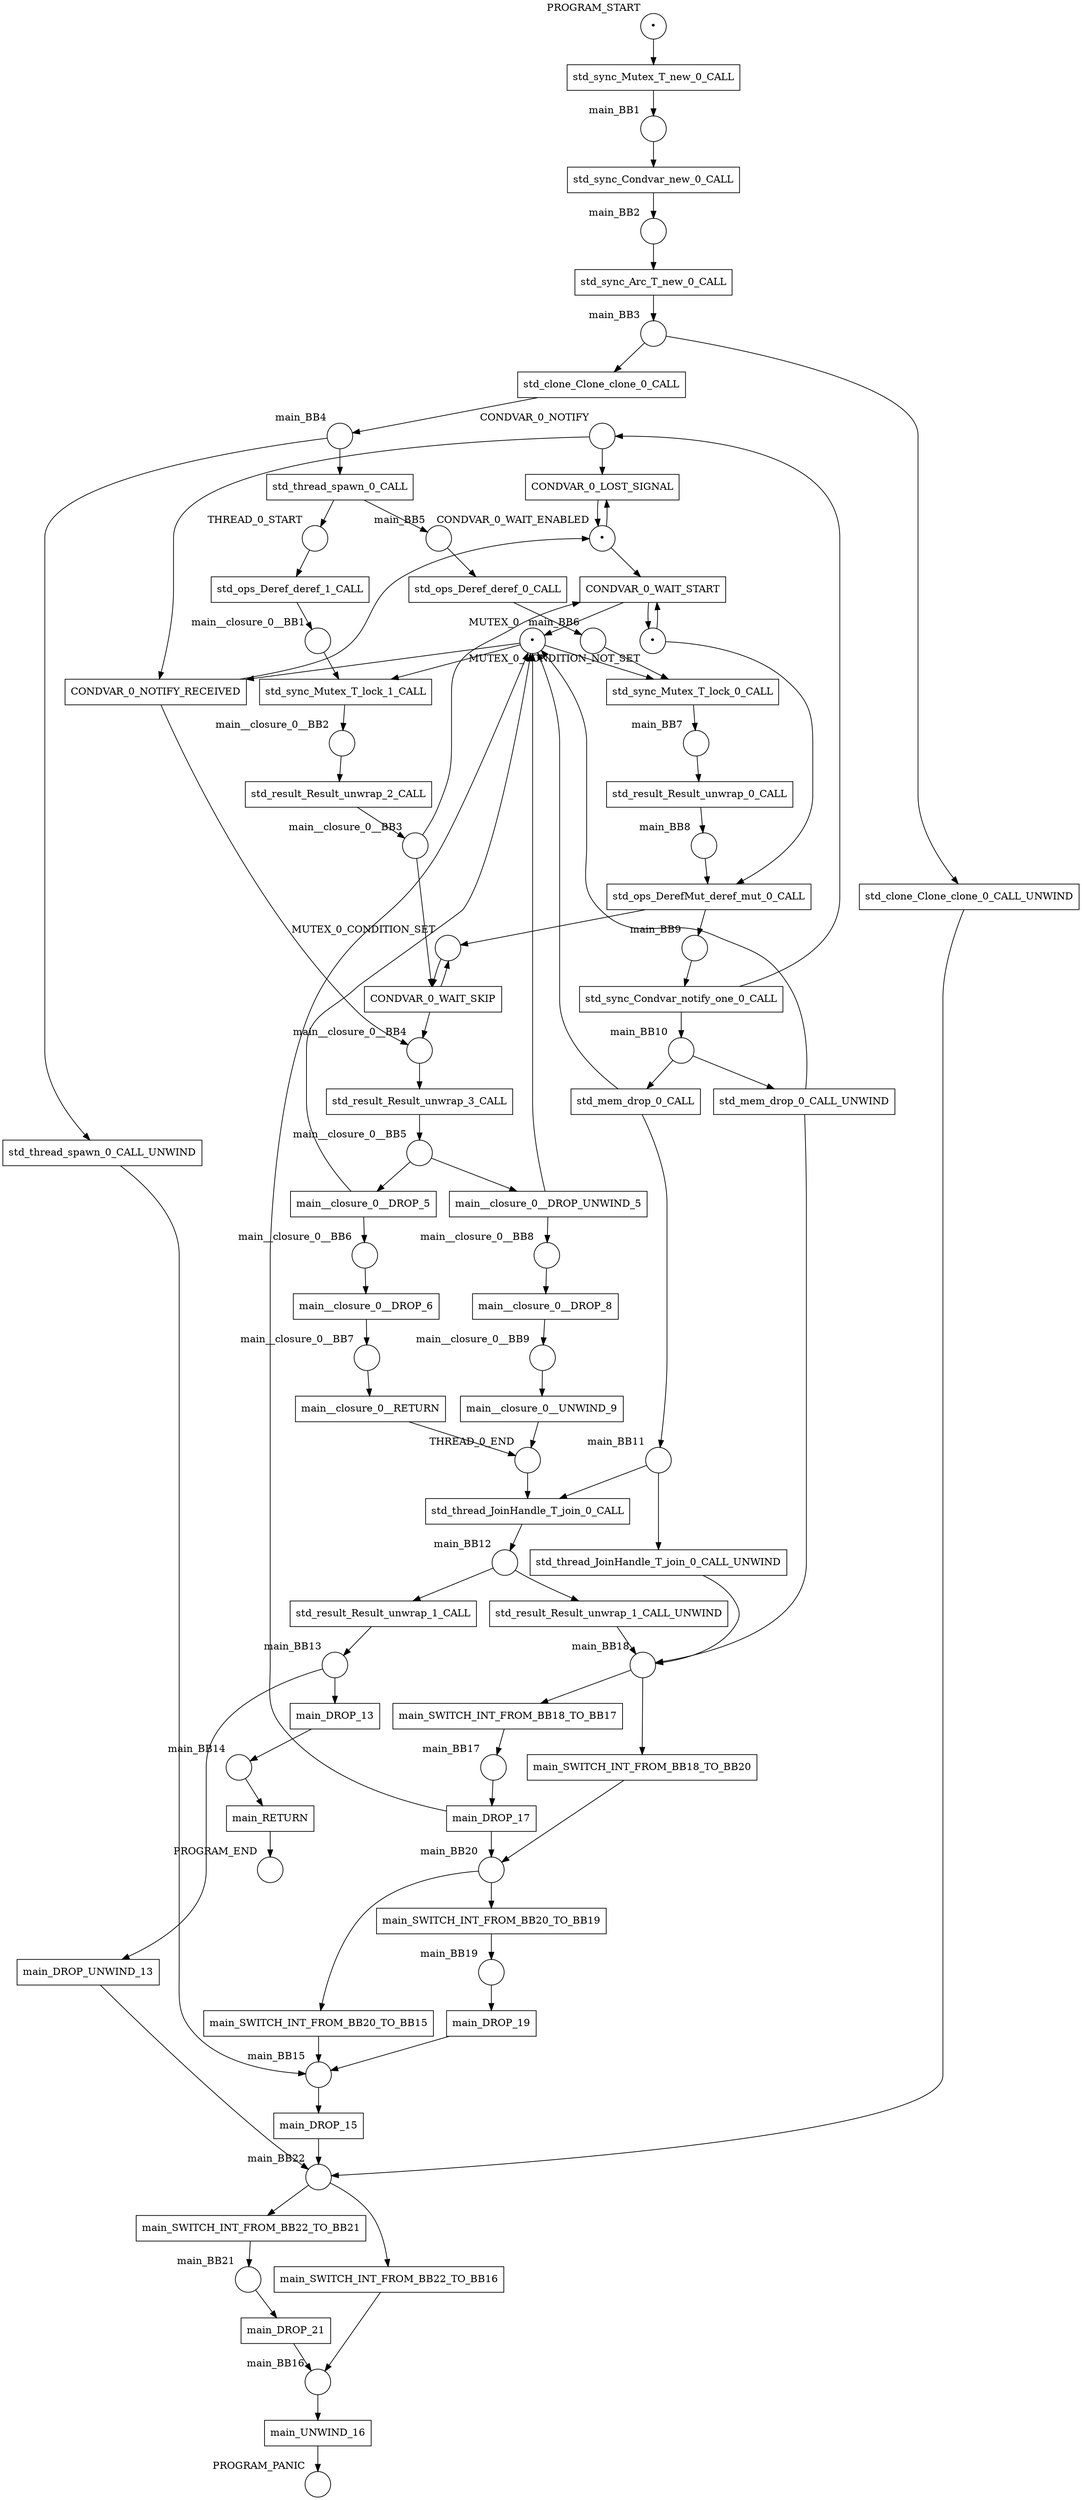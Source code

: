 digraph petrinet {
    CONDVAR_0_NOTIFY [shape="circle" xlabel="CONDVAR_0_NOTIFY" label=""];
    CONDVAR_0_WAIT_ENABLED [shape="circle" xlabel="CONDVAR_0_WAIT_ENABLED" label="•"];
    MUTEX_0 [shape="circle" xlabel="MUTEX_0" label="•"];
    MUTEX_0_CONDITION_NOT_SET [shape="circle" xlabel="MUTEX_0_CONDITION_NOT_SET" label="•"];
    MUTEX_0_CONDITION_SET [shape="circle" xlabel="MUTEX_0_CONDITION_SET" label=""];
    PROGRAM_END [shape="circle" xlabel="PROGRAM_END" label=""];
    PROGRAM_PANIC [shape="circle" xlabel="PROGRAM_PANIC" label=""];
    PROGRAM_START [shape="circle" xlabel="PROGRAM_START" label="•"];
    THREAD_0_END [shape="circle" xlabel="THREAD_0_END" label=""];
    THREAD_0_START [shape="circle" xlabel="THREAD_0_START" label=""];
    main_BB1 [shape="circle" xlabel="main_BB1" label=""];
    main_BB10 [shape="circle" xlabel="main_BB10" label=""];
    main_BB11 [shape="circle" xlabel="main_BB11" label=""];
    main_BB12 [shape="circle" xlabel="main_BB12" label=""];
    main_BB13 [shape="circle" xlabel="main_BB13" label=""];
    main_BB14 [shape="circle" xlabel="main_BB14" label=""];
    main_BB15 [shape="circle" xlabel="main_BB15" label=""];
    main_BB16 [shape="circle" xlabel="main_BB16" label=""];
    main_BB17 [shape="circle" xlabel="main_BB17" label=""];
    main_BB18 [shape="circle" xlabel="main_BB18" label=""];
    main_BB19 [shape="circle" xlabel="main_BB19" label=""];
    main_BB2 [shape="circle" xlabel="main_BB2" label=""];
    main_BB20 [shape="circle" xlabel="main_BB20" label=""];
    main_BB21 [shape="circle" xlabel="main_BB21" label=""];
    main_BB22 [shape="circle" xlabel="main_BB22" label=""];
    main_BB3 [shape="circle" xlabel="main_BB3" label=""];
    main_BB4 [shape="circle" xlabel="main_BB4" label=""];
    main_BB5 [shape="circle" xlabel="main_BB5" label=""];
    main_BB6 [shape="circle" xlabel="main_BB6" label=""];
    main_BB7 [shape="circle" xlabel="main_BB7" label=""];
    main_BB8 [shape="circle" xlabel="main_BB8" label=""];
    main_BB9 [shape="circle" xlabel="main_BB9" label=""];
    main__closure_0__BB1 [shape="circle" xlabel="main__closure_0__BB1" label=""];
    main__closure_0__BB2 [shape="circle" xlabel="main__closure_0__BB2" label=""];
    main__closure_0__BB3 [shape="circle" xlabel="main__closure_0__BB3" label=""];
    main__closure_0__BB4 [shape="circle" xlabel="main__closure_0__BB4" label=""];
    main__closure_0__BB5 [shape="circle" xlabel="main__closure_0__BB5" label=""];
    main__closure_0__BB6 [shape="circle" xlabel="main__closure_0__BB6" label=""];
    main__closure_0__BB7 [shape="circle" xlabel="main__closure_0__BB7" label=""];
    main__closure_0__BB8 [shape="circle" xlabel="main__closure_0__BB8" label=""];
    main__closure_0__BB9 [shape="circle" xlabel="main__closure_0__BB9" label=""];
    CONDVAR_0_LOST_SIGNAL [shape="box" xlabel="" label="CONDVAR_0_LOST_SIGNAL"];
    CONDVAR_0_NOTIFY_RECEIVED [shape="box" xlabel="" label="CONDVAR_0_NOTIFY_RECEIVED"];
    CONDVAR_0_WAIT_SKIP [shape="box" xlabel="" label="CONDVAR_0_WAIT_SKIP"];
    CONDVAR_0_WAIT_START [shape="box" xlabel="" label="CONDVAR_0_WAIT_START"];
    main_DROP_13 [shape="box" xlabel="" label="main_DROP_13"];
    main_DROP_15 [shape="box" xlabel="" label="main_DROP_15"];
    main_DROP_17 [shape="box" xlabel="" label="main_DROP_17"];
    main_DROP_19 [shape="box" xlabel="" label="main_DROP_19"];
    main_DROP_21 [shape="box" xlabel="" label="main_DROP_21"];
    main_DROP_UNWIND_13 [shape="box" xlabel="" label="main_DROP_UNWIND_13"];
    main_RETURN [shape="box" xlabel="" label="main_RETURN"];
    main_SWITCH_INT_FROM_BB18_TO_BB17 [shape="box" xlabel="" label="main_SWITCH_INT_FROM_BB18_TO_BB17"];
    main_SWITCH_INT_FROM_BB18_TO_BB20 [shape="box" xlabel="" label="main_SWITCH_INT_FROM_BB18_TO_BB20"];
    main_SWITCH_INT_FROM_BB20_TO_BB15 [shape="box" xlabel="" label="main_SWITCH_INT_FROM_BB20_TO_BB15"];
    main_SWITCH_INT_FROM_BB20_TO_BB19 [shape="box" xlabel="" label="main_SWITCH_INT_FROM_BB20_TO_BB19"];
    main_SWITCH_INT_FROM_BB22_TO_BB16 [shape="box" xlabel="" label="main_SWITCH_INT_FROM_BB22_TO_BB16"];
    main_SWITCH_INT_FROM_BB22_TO_BB21 [shape="box" xlabel="" label="main_SWITCH_INT_FROM_BB22_TO_BB21"];
    main_UNWIND_16 [shape="box" xlabel="" label="main_UNWIND_16"];
    main__closure_0__DROP_5 [shape="box" xlabel="" label="main__closure_0__DROP_5"];
    main__closure_0__DROP_6 [shape="box" xlabel="" label="main__closure_0__DROP_6"];
    main__closure_0__DROP_8 [shape="box" xlabel="" label="main__closure_0__DROP_8"];
    main__closure_0__DROP_UNWIND_5 [shape="box" xlabel="" label="main__closure_0__DROP_UNWIND_5"];
    main__closure_0__RETURN [shape="box" xlabel="" label="main__closure_0__RETURN"];
    main__closure_0__UNWIND_9 [shape="box" xlabel="" label="main__closure_0__UNWIND_9"];
    std_clone_Clone_clone_0_CALL [shape="box" xlabel="" label="std_clone_Clone_clone_0_CALL"];
    std_clone_Clone_clone_0_CALL_UNWIND [shape="box" xlabel="" label="std_clone_Clone_clone_0_CALL_UNWIND"];
    std_mem_drop_0_CALL [shape="box" xlabel="" label="std_mem_drop_0_CALL"];
    std_mem_drop_0_CALL_UNWIND [shape="box" xlabel="" label="std_mem_drop_0_CALL_UNWIND"];
    std_ops_DerefMut_deref_mut_0_CALL [shape="box" xlabel="" label="std_ops_DerefMut_deref_mut_0_CALL"];
    std_ops_Deref_deref_0_CALL [shape="box" xlabel="" label="std_ops_Deref_deref_0_CALL"];
    std_ops_Deref_deref_1_CALL [shape="box" xlabel="" label="std_ops_Deref_deref_1_CALL"];
    std_result_Result_unwrap_0_CALL [shape="box" xlabel="" label="std_result_Result_unwrap_0_CALL"];
    std_result_Result_unwrap_1_CALL [shape="box" xlabel="" label="std_result_Result_unwrap_1_CALL"];
    std_result_Result_unwrap_1_CALL_UNWIND [shape="box" xlabel="" label="std_result_Result_unwrap_1_CALL_UNWIND"];
    std_result_Result_unwrap_2_CALL [shape="box" xlabel="" label="std_result_Result_unwrap_2_CALL"];
    std_result_Result_unwrap_3_CALL [shape="box" xlabel="" label="std_result_Result_unwrap_3_CALL"];
    std_sync_Arc_T_new_0_CALL [shape="box" xlabel="" label="std_sync_Arc_T_new_0_CALL"];
    std_sync_Condvar_new_0_CALL [shape="box" xlabel="" label="std_sync_Condvar_new_0_CALL"];
    std_sync_Condvar_notify_one_0_CALL [shape="box" xlabel="" label="std_sync_Condvar_notify_one_0_CALL"];
    std_sync_Mutex_T_lock_0_CALL [shape="box" xlabel="" label="std_sync_Mutex_T_lock_0_CALL"];
    std_sync_Mutex_T_lock_1_CALL [shape="box" xlabel="" label="std_sync_Mutex_T_lock_1_CALL"];
    std_sync_Mutex_T_new_0_CALL [shape="box" xlabel="" label="std_sync_Mutex_T_new_0_CALL"];
    std_thread_JoinHandle_T_join_0_CALL [shape="box" xlabel="" label="std_thread_JoinHandle_T_join_0_CALL"];
    std_thread_JoinHandle_T_join_0_CALL_UNWIND [shape="box" xlabel="" label="std_thread_JoinHandle_T_join_0_CALL_UNWIND"];
    std_thread_spawn_0_CALL [shape="box" xlabel="" label="std_thread_spawn_0_CALL"];
    std_thread_spawn_0_CALL_UNWIND [shape="box" xlabel="" label="std_thread_spawn_0_CALL_UNWIND"];
    CONDVAR_0_NOTIFY -> CONDVAR_0_LOST_SIGNAL;
    CONDVAR_0_NOTIFY -> CONDVAR_0_NOTIFY_RECEIVED;
    CONDVAR_0_WAIT_ENABLED -> CONDVAR_0_LOST_SIGNAL;
    CONDVAR_0_WAIT_ENABLED -> CONDVAR_0_WAIT_START;
    MUTEX_0 -> CONDVAR_0_NOTIFY_RECEIVED;
    MUTEX_0 -> std_sync_Mutex_T_lock_0_CALL;
    MUTEX_0 -> std_sync_Mutex_T_lock_1_CALL;
    MUTEX_0_CONDITION_NOT_SET -> CONDVAR_0_WAIT_START;
    MUTEX_0_CONDITION_NOT_SET -> std_ops_DerefMut_deref_mut_0_CALL;
    MUTEX_0_CONDITION_SET -> CONDVAR_0_WAIT_SKIP;
    PROGRAM_START -> std_sync_Mutex_T_new_0_CALL;
    THREAD_0_END -> std_thread_JoinHandle_T_join_0_CALL;
    THREAD_0_START -> std_ops_Deref_deref_1_CALL;
    main_BB1 -> std_sync_Condvar_new_0_CALL;
    main_BB10 -> std_mem_drop_0_CALL;
    main_BB10 -> std_mem_drop_0_CALL_UNWIND;
    main_BB11 -> std_thread_JoinHandle_T_join_0_CALL;
    main_BB11 -> std_thread_JoinHandle_T_join_0_CALL_UNWIND;
    main_BB12 -> std_result_Result_unwrap_1_CALL;
    main_BB12 -> std_result_Result_unwrap_1_CALL_UNWIND;
    main_BB13 -> main_DROP_13;
    main_BB13 -> main_DROP_UNWIND_13;
    main_BB14 -> main_RETURN;
    main_BB15 -> main_DROP_15;
    main_BB16 -> main_UNWIND_16;
    main_BB17 -> main_DROP_17;
    main_BB18 -> main_SWITCH_INT_FROM_BB18_TO_BB17;
    main_BB18 -> main_SWITCH_INT_FROM_BB18_TO_BB20;
    main_BB19 -> main_DROP_19;
    main_BB2 -> std_sync_Arc_T_new_0_CALL;
    main_BB20 -> main_SWITCH_INT_FROM_BB20_TO_BB15;
    main_BB20 -> main_SWITCH_INT_FROM_BB20_TO_BB19;
    main_BB21 -> main_DROP_21;
    main_BB22 -> main_SWITCH_INT_FROM_BB22_TO_BB16;
    main_BB22 -> main_SWITCH_INT_FROM_BB22_TO_BB21;
    main_BB3 -> std_clone_Clone_clone_0_CALL;
    main_BB3 -> std_clone_Clone_clone_0_CALL_UNWIND;
    main_BB4 -> std_thread_spawn_0_CALL;
    main_BB4 -> std_thread_spawn_0_CALL_UNWIND;
    main_BB5 -> std_ops_Deref_deref_0_CALL;
    main_BB6 -> std_sync_Mutex_T_lock_0_CALL;
    main_BB7 -> std_result_Result_unwrap_0_CALL;
    main_BB8 -> std_ops_DerefMut_deref_mut_0_CALL;
    main_BB9 -> std_sync_Condvar_notify_one_0_CALL;
    main__closure_0__BB1 -> std_sync_Mutex_T_lock_1_CALL;
    main__closure_0__BB2 -> std_result_Result_unwrap_2_CALL;
    main__closure_0__BB3 -> CONDVAR_0_WAIT_SKIP;
    main__closure_0__BB3 -> CONDVAR_0_WAIT_START;
    main__closure_0__BB4 -> std_result_Result_unwrap_3_CALL;
    main__closure_0__BB5 -> main__closure_0__DROP_5;
    main__closure_0__BB5 -> main__closure_0__DROP_UNWIND_5;
    main__closure_0__BB6 -> main__closure_0__DROP_6;
    main__closure_0__BB7 -> main__closure_0__RETURN;
    main__closure_0__BB8 -> main__closure_0__DROP_8;
    main__closure_0__BB9 -> main__closure_0__UNWIND_9;
    CONDVAR_0_LOST_SIGNAL -> CONDVAR_0_WAIT_ENABLED;
    CONDVAR_0_NOTIFY_RECEIVED -> CONDVAR_0_WAIT_ENABLED;
    CONDVAR_0_NOTIFY_RECEIVED -> main__closure_0__BB4;
    CONDVAR_0_WAIT_SKIP -> MUTEX_0_CONDITION_SET;
    CONDVAR_0_WAIT_SKIP -> main__closure_0__BB4;
    CONDVAR_0_WAIT_START -> MUTEX_0;
    CONDVAR_0_WAIT_START -> MUTEX_0_CONDITION_NOT_SET;
    main_DROP_13 -> main_BB14;
    main_DROP_15 -> main_BB22;
    main_DROP_17 -> MUTEX_0;
    main_DROP_17 -> main_BB20;
    main_DROP_19 -> main_BB15;
    main_DROP_21 -> main_BB16;
    main_DROP_UNWIND_13 -> main_BB22;
    main_RETURN -> PROGRAM_END;
    main_SWITCH_INT_FROM_BB18_TO_BB17 -> main_BB17;
    main_SWITCH_INT_FROM_BB18_TO_BB20 -> main_BB20;
    main_SWITCH_INT_FROM_BB20_TO_BB15 -> main_BB15;
    main_SWITCH_INT_FROM_BB20_TO_BB19 -> main_BB19;
    main_SWITCH_INT_FROM_BB22_TO_BB16 -> main_BB16;
    main_SWITCH_INT_FROM_BB22_TO_BB21 -> main_BB21;
    main_UNWIND_16 -> PROGRAM_PANIC;
    main__closure_0__DROP_5 -> MUTEX_0;
    main__closure_0__DROP_5 -> main__closure_0__BB6;
    main__closure_0__DROP_6 -> main__closure_0__BB7;
    main__closure_0__DROP_8 -> main__closure_0__BB9;
    main__closure_0__DROP_UNWIND_5 -> MUTEX_0;
    main__closure_0__DROP_UNWIND_5 -> main__closure_0__BB8;
    main__closure_0__RETURN -> THREAD_0_END;
    main__closure_0__UNWIND_9 -> THREAD_0_END;
    std_clone_Clone_clone_0_CALL -> main_BB4;
    std_clone_Clone_clone_0_CALL_UNWIND -> main_BB22;
    std_mem_drop_0_CALL -> MUTEX_0;
    std_mem_drop_0_CALL -> main_BB11;
    std_mem_drop_0_CALL_UNWIND -> MUTEX_0;
    std_mem_drop_0_CALL_UNWIND -> main_BB18;
    std_ops_DerefMut_deref_mut_0_CALL -> MUTEX_0_CONDITION_SET;
    std_ops_DerefMut_deref_mut_0_CALL -> main_BB9;
    std_ops_Deref_deref_0_CALL -> main_BB6;
    std_ops_Deref_deref_1_CALL -> main__closure_0__BB1;
    std_result_Result_unwrap_0_CALL -> main_BB8;
    std_result_Result_unwrap_1_CALL -> main_BB13;
    std_result_Result_unwrap_1_CALL_UNWIND -> main_BB18;
    std_result_Result_unwrap_2_CALL -> main__closure_0__BB3;
    std_result_Result_unwrap_3_CALL -> main__closure_0__BB5;
    std_sync_Arc_T_new_0_CALL -> main_BB3;
    std_sync_Condvar_new_0_CALL -> main_BB2;
    std_sync_Condvar_notify_one_0_CALL -> CONDVAR_0_NOTIFY;
    std_sync_Condvar_notify_one_0_CALL -> main_BB10;
    std_sync_Mutex_T_lock_0_CALL -> main_BB7;
    std_sync_Mutex_T_lock_1_CALL -> main__closure_0__BB2;
    std_sync_Mutex_T_new_0_CALL -> main_BB1;
    std_thread_JoinHandle_T_join_0_CALL -> main_BB12;
    std_thread_JoinHandle_T_join_0_CALL_UNWIND -> main_BB18;
    std_thread_spawn_0_CALL -> THREAD_0_START;
    std_thread_spawn_0_CALL -> main_BB5;
    std_thread_spawn_0_CALL_UNWIND -> main_BB15;
}
